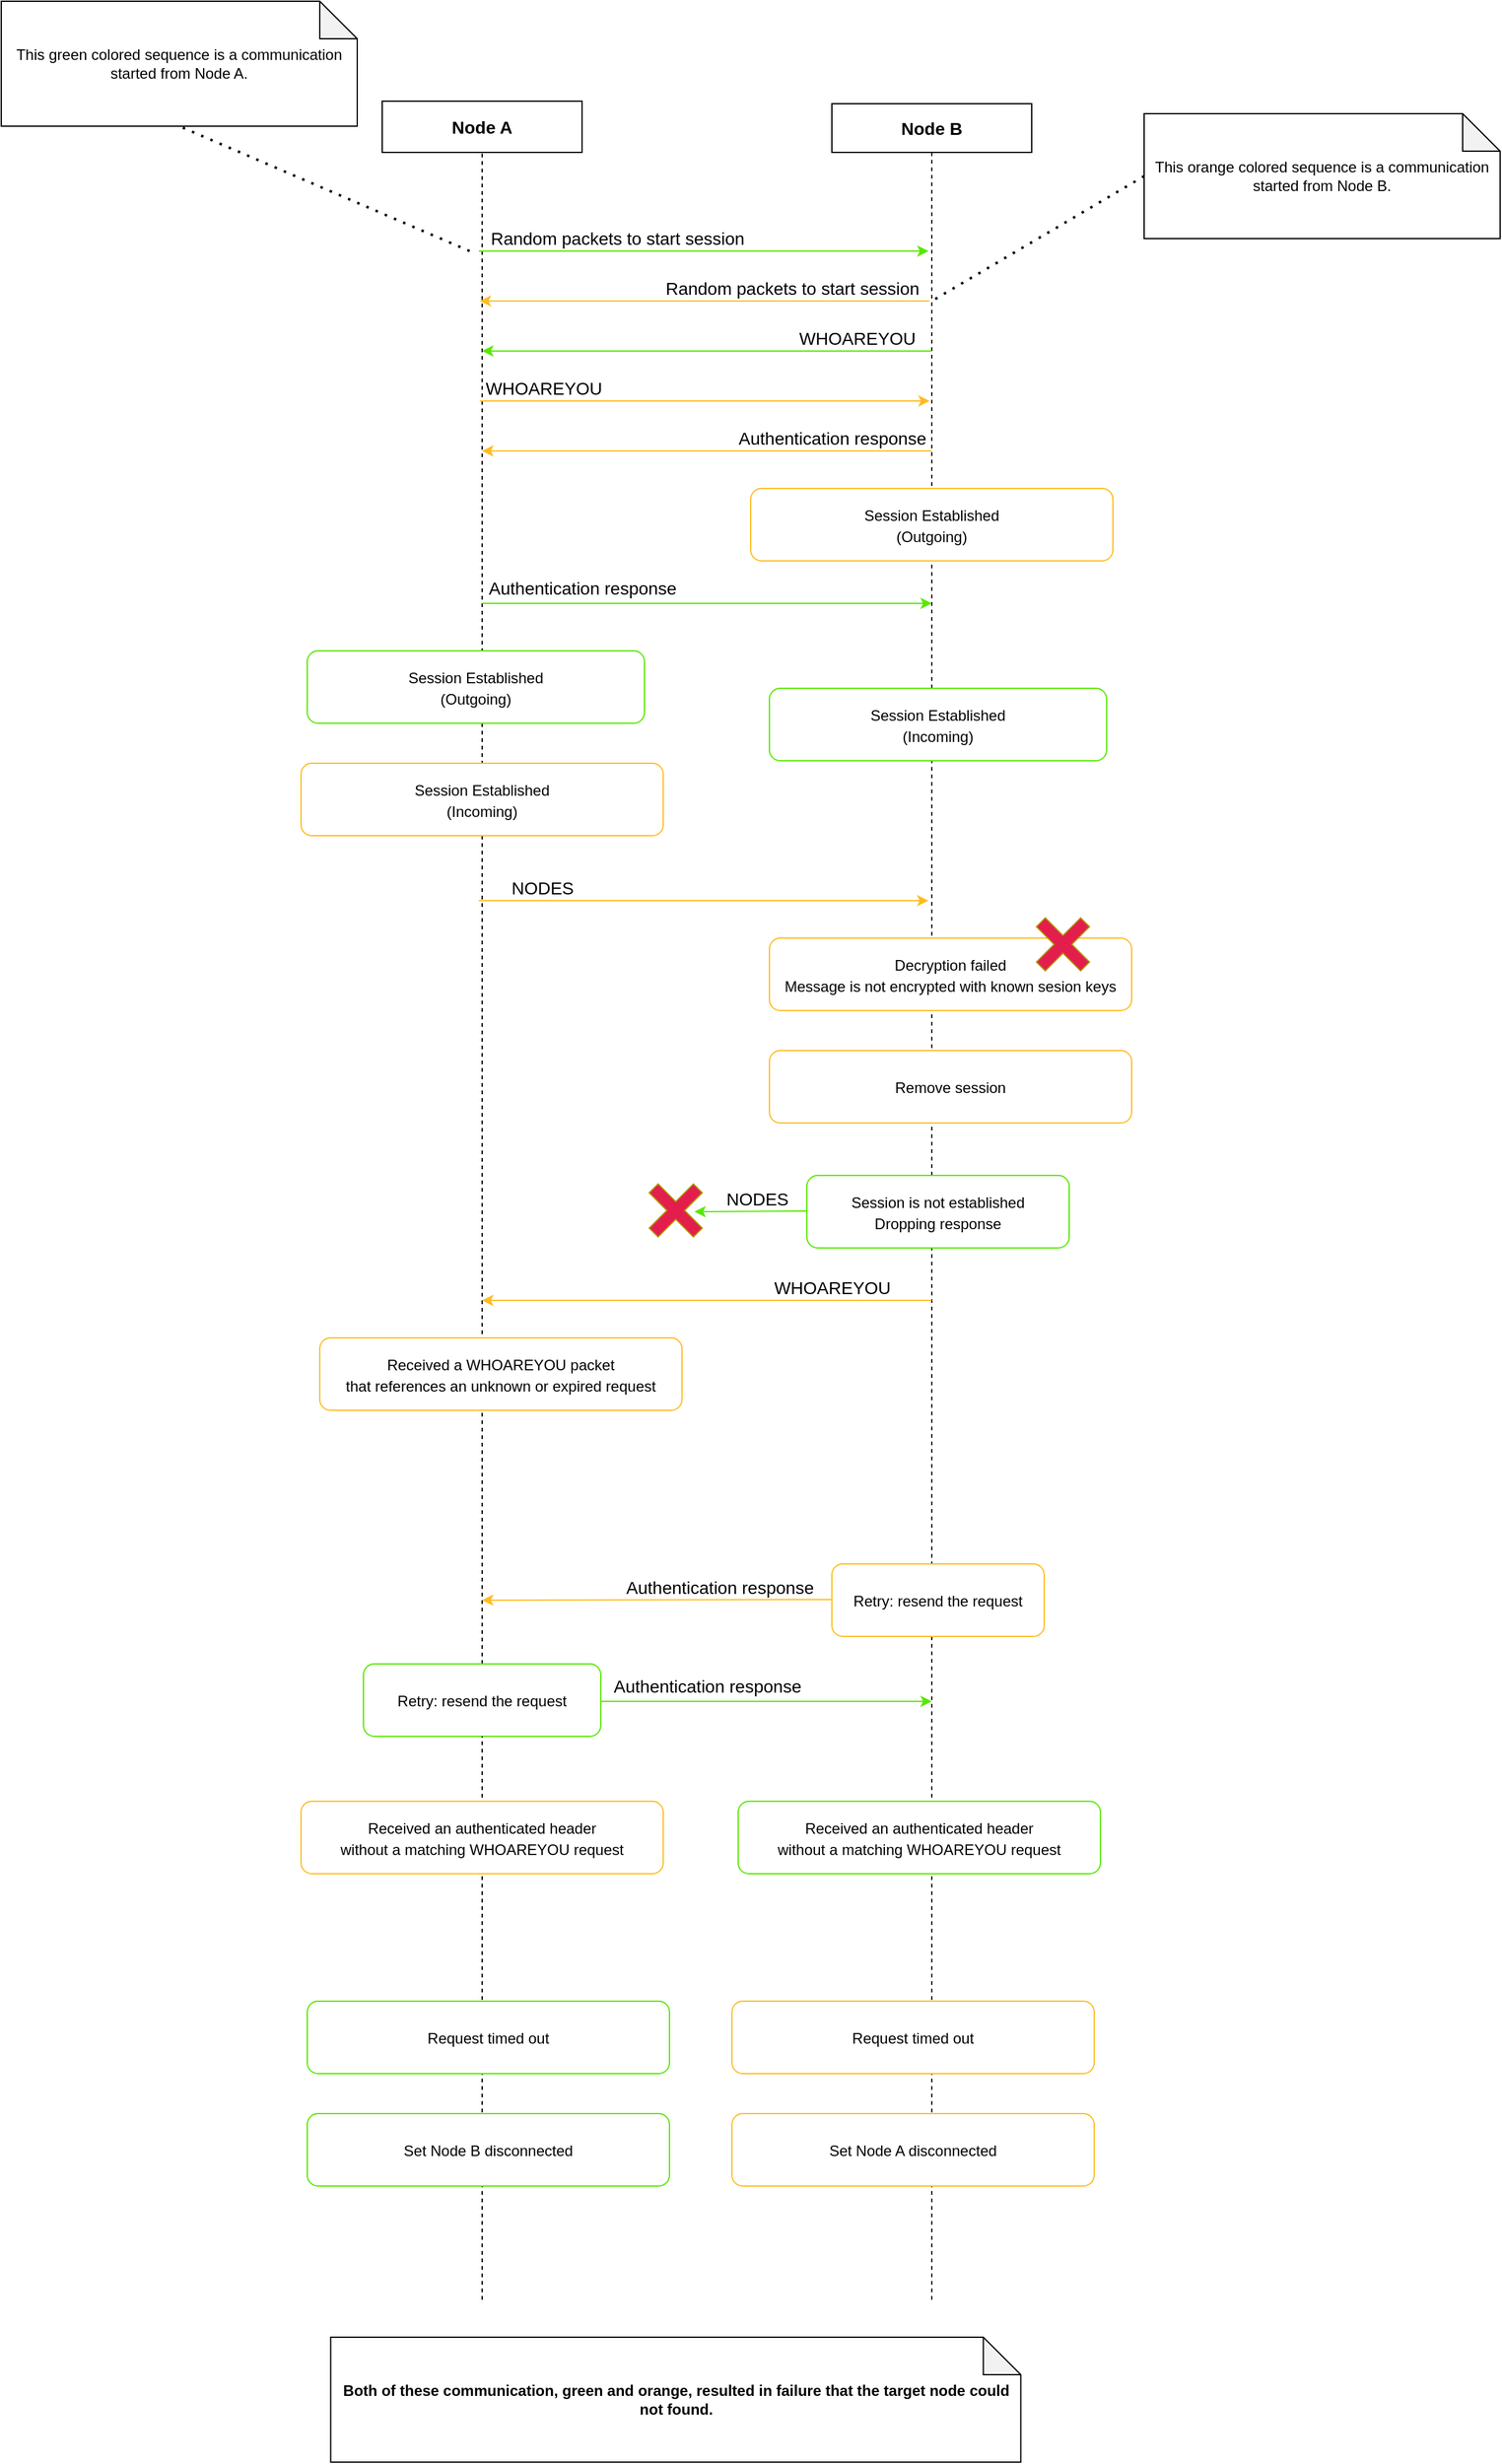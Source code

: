 <mxfile>
    <diagram id="ExdccTZqctQwAvQB16s_" name="Page-1">
        <mxGraphModel dx="1658" dy="1277" grid="1" gridSize="10" guides="1" tooltips="1" connect="1" arrows="1" fold="1" page="0" pageScale="1" pageWidth="827" pageHeight="1169" background="none" math="0" shadow="0">
            <root>
                <mxCell id="0"/>
                <mxCell id="1" parent="0"/>
                <mxCell id="2M91R3iAnrZrVvDSjcHK-1" value="Node A" style="rounded=0;whiteSpace=wrap;html=1;fontSize=14;fontStyle=1" parent="1" vertex="1">
                    <mxGeometry x="40" width="160" height="41" as="geometry"/>
                </mxCell>
                <mxCell id="2M91R3iAnrZrVvDSjcHK-2" value="Node B" style="rounded=0;whiteSpace=wrap;html=1;fontSize=14;fontStyle=1" parent="1" vertex="1">
                    <mxGeometry x="400" y="2" width="160" height="39" as="geometry"/>
                </mxCell>
                <mxCell id="2M91R3iAnrZrVvDSjcHK-28" value="" style="endArrow=none;dashed=1;html=1;fontSize=12;entryX=0.5;entryY=1;entryDx=0;entryDy=0;startArrow=none;" parent="1" target="2M91R3iAnrZrVvDSjcHK-1" edge="1" source="57">
                    <mxGeometry width="50" height="50" relative="1" as="geometry">
                        <mxPoint x="120" y="1850" as="sourcePoint"/>
                        <mxPoint x="570" y="240" as="targetPoint"/>
                    </mxGeometry>
                </mxCell>
                <mxCell id="2M91R3iAnrZrVvDSjcHK-29" value="" style="endArrow=none;dashed=1;html=1;fontSize=12;entryX=0.5;entryY=1;entryDx=0;entryDy=0;" parent="1" target="2M91R3iAnrZrVvDSjcHK-2" edge="1">
                    <mxGeometry width="50" height="50" relative="1" as="geometry">
                        <mxPoint x="480" y="1760" as="sourcePoint"/>
                        <mxPoint x="560" y="181" as="targetPoint"/>
                    </mxGeometry>
                </mxCell>
                <mxCell id="14" value="This green colored sequence is a communication started from Node A." style="shape=note;whiteSpace=wrap;html=1;backgroundOutline=1;darkOpacity=0.05;" parent="1" vertex="1">
                    <mxGeometry x="-265" y="-80" width="285" height="100" as="geometry"/>
                </mxCell>
                <mxCell id="25" value="&lt;span style=&quot;font-size: 12px&quot;&gt;Session Established&lt;br&gt;(Outgoing)&lt;br&gt;&lt;/span&gt;" style="rounded=1;whiteSpace=wrap;html=1;fontSize=14;strokeColor=#58E800;" parent="1" vertex="1">
                    <mxGeometry x="-20" y="440" width="270" height="58" as="geometry"/>
                </mxCell>
                <mxCell id="36" value="" style="endArrow=classic;html=1;fontSize=18;fillColor=#60a917;strokeColor=#58E800;" parent="1" edge="1">
                    <mxGeometry x="-162.62" y="-180" width="50" height="50" as="geometry">
                        <mxPoint x="117.38" y="120" as="sourcePoint"/>
                        <mxPoint x="477.38" y="120" as="targetPoint"/>
                    </mxGeometry>
                </mxCell>
                <mxCell id="37" value="Random packets to start session" style="edgeLabel;html=1;align=center;verticalAlign=middle;resizable=0;points=[];fontSize=14;" parent="36" vertex="1" connectable="0">
                    <mxGeometry relative="1" as="geometry">
                        <mxPoint x="-70" y="-10" as="offset"/>
                    </mxGeometry>
                </mxCell>
                <mxCell id="39" value="" style="endArrow=classic;html=1;fontSize=18;strokeColor=#58E800;" parent="1" edge="1">
                    <mxGeometry x="200" y="-210" width="50" height="50" as="geometry">
                        <mxPoint x="480" y="200" as="sourcePoint"/>
                        <mxPoint x="120" y="200" as="targetPoint"/>
                    </mxGeometry>
                </mxCell>
                <mxCell id="40" value="WHOAREYOU" style="edgeLabel;html=1;align=center;verticalAlign=middle;resizable=0;points=[];fontSize=14;" parent="39" vertex="1" connectable="0">
                    <mxGeometry relative="1" as="geometry">
                        <mxPoint x="120" y="-10" as="offset"/>
                    </mxGeometry>
                </mxCell>
                <mxCell id="41" value="" style="endArrow=classic;html=1;fontSize=18;fillColor=#e3c800;strokeColor=#FFBC21;" parent="1" edge="1">
                    <mxGeometry x="-151.87" y="-210" width="50" height="50" as="geometry">
                        <mxPoint x="478.13" y="160" as="sourcePoint"/>
                        <mxPoint x="118.13" y="160" as="targetPoint"/>
                    </mxGeometry>
                </mxCell>
                <mxCell id="42" value="Random packets to start session" style="edgeLabel;html=1;align=center;verticalAlign=middle;resizable=0;points=[];fontSize=14;" parent="41" vertex="1" connectable="0">
                    <mxGeometry relative="1" as="geometry">
                        <mxPoint x="70" y="-10" as="offset"/>
                    </mxGeometry>
                </mxCell>
                <mxCell id="43" value="" style="endArrow=classic;html=1;fontSize=18;fillColor=#60a917;strokeColor=#58E800;" parent="1" edge="1">
                    <mxGeometry x="-160" y="102" width="50" height="50" as="geometry">
                        <mxPoint x="120" y="402" as="sourcePoint"/>
                        <mxPoint x="480" y="402" as="targetPoint"/>
                    </mxGeometry>
                </mxCell>
                <mxCell id="44" value="Authentication response" style="edgeLabel;html=1;align=center;verticalAlign=middle;resizable=0;points=[];fontSize=14;" parent="43" vertex="1" connectable="0">
                    <mxGeometry relative="1" as="geometry">
                        <mxPoint x="-100" y="-12" as="offset"/>
                    </mxGeometry>
                </mxCell>
                <mxCell id="45" value="&lt;span style=&quot;font-size: 12px&quot;&gt;Decryption failed&lt;br&gt;Message is not encrypted with known sesion keys&lt;br&gt;&lt;/span&gt;" style="rounded=1;whiteSpace=wrap;html=1;fontSize=14;strokeColor=#FFBC21;" parent="1" vertex="1">
                    <mxGeometry x="350" y="670" width="290" height="58" as="geometry"/>
                </mxCell>
                <mxCell id="46" value="" style="endArrow=classic;html=1;fontSize=18;fillColor=#e3c800;strokeColor=#FFBC21;" parent="1" edge="1">
                    <mxGeometry x="-141.75" y="-400" width="50" height="50" as="geometry">
                        <mxPoint x="118.25" y="240" as="sourcePoint"/>
                        <mxPoint x="478.25" y="240" as="targetPoint"/>
                    </mxGeometry>
                </mxCell>
                <mxCell id="47" value="WHOAREYOU" style="edgeLabel;html=1;align=center;verticalAlign=middle;resizable=0;points=[];fontSize=14;" parent="46" vertex="1" connectable="0">
                    <mxGeometry relative="1" as="geometry">
                        <mxPoint x="-130" y="-10" as="offset"/>
                    </mxGeometry>
                </mxCell>
                <mxCell id="48" value="&lt;span style=&quot;font-size: 12px&quot;&gt;Session Established&lt;br&gt;(Incoming)&lt;br&gt;&lt;/span&gt;" style="rounded=1;whiteSpace=wrap;html=1;fontSize=14;strokeColor=#58E800;" parent="1" vertex="1">
                    <mxGeometry x="350" y="470" width="270" height="58" as="geometry"/>
                </mxCell>
                <mxCell id="49" value="" style="endArrow=classic;html=1;fontSize=18;fillColor=#e3c800;strokeColor=#FFBC21;" parent="1" edge="1">
                    <mxGeometry x="-150" y="-90" width="50" height="50" as="geometry">
                        <mxPoint x="480" y="280" as="sourcePoint"/>
                        <mxPoint x="120" y="280" as="targetPoint"/>
                    </mxGeometry>
                </mxCell>
                <mxCell id="50" value="Authentication response" style="edgeLabel;html=1;align=center;verticalAlign=middle;resizable=0;points=[];fontSize=14;" parent="49" vertex="1" connectable="0">
                    <mxGeometry relative="1" as="geometry">
                        <mxPoint x="100" y="-10" as="offset"/>
                    </mxGeometry>
                </mxCell>
                <mxCell id="51" value="&lt;span style=&quot;font-size: 12px&quot;&gt;Session Established&lt;/span&gt;&lt;br style=&quot;font-size: 12px&quot;&gt;&lt;span style=&quot;font-size: 12px&quot;&gt;(Outgoing)&lt;/span&gt;&lt;span style=&quot;font-size: 12px&quot;&gt;&lt;br&gt;&lt;/span&gt;" style="rounded=1;whiteSpace=wrap;html=1;fontSize=14;strokeColor=#FFBC21;" parent="1" vertex="1">
                    <mxGeometry x="335" y="310" width="290" height="58" as="geometry"/>
                </mxCell>
                <mxCell id="52" value="&lt;span style=&quot;font-size: 12px&quot;&gt;Remove session&lt;br&gt;&lt;/span&gt;" style="rounded=1;whiteSpace=wrap;html=1;fontSize=14;strokeColor=#FFBC21;" parent="1" vertex="1">
                    <mxGeometry x="350" y="760" width="290" height="58" as="geometry"/>
                </mxCell>
                <mxCell id="53" value="" style="endArrow=classic;html=1;fontSize=18;strokeColor=#58E800;" parent="1" edge="1">
                    <mxGeometry x="100" y="478.5" width="50" height="50" as="geometry">
                        <mxPoint x="380" y="888.5" as="sourcePoint"/>
                        <mxPoint x="290" y="889" as="targetPoint"/>
                    </mxGeometry>
                </mxCell>
                <mxCell id="54" value="NODES" style="edgeLabel;html=1;align=center;verticalAlign=middle;resizable=0;points=[];fontSize=14;" parent="53" vertex="1" connectable="0">
                    <mxGeometry relative="1" as="geometry">
                        <mxPoint x="5" y="-10" as="offset"/>
                    </mxGeometry>
                </mxCell>
                <mxCell id="55" value="&lt;span style=&quot;font-size: 12px&quot;&gt;Session Established&lt;br&gt;(Incoming)&lt;br&gt;&lt;/span&gt;" style="rounded=1;whiteSpace=wrap;html=1;fontSize=14;strokeColor=#FFBC21;" parent="1" vertex="1">
                    <mxGeometry x="-25" y="530" width="290" height="58" as="geometry"/>
                </mxCell>
                <mxCell id="60" value="This orange colored sequence is a communication started from Node B." style="shape=note;whiteSpace=wrap;html=1;backgroundOutline=1;darkOpacity=0.05;" parent="1" vertex="1">
                    <mxGeometry x="650" y="10" width="285" height="100" as="geometry"/>
                </mxCell>
                <mxCell id="61" value="" style="endArrow=none;dashed=1;html=1;dashPattern=1 3;strokeWidth=2;fontSize=14;fontColor=#F7FF19;entryX=0.5;entryY=1;entryDx=0;entryDy=0;entryPerimeter=0;" parent="1" target="14" edge="1">
                    <mxGeometry width="50" height="50" relative="1" as="geometry">
                        <mxPoint x="110" y="120" as="sourcePoint"/>
                        <mxPoint x="-360" y="420" as="targetPoint"/>
                    </mxGeometry>
                </mxCell>
                <mxCell id="62" value="" style="endArrow=none;dashed=1;html=1;dashPattern=1 3;strokeWidth=2;fontSize=14;fontColor=#F7FF19;exitX=0;exitY=0.5;exitDx=0;exitDy=0;exitPerimeter=0;" parent="1" source="60" edge="1">
                    <mxGeometry width="50" height="50" relative="1" as="geometry">
                        <mxPoint x="120" y="310" as="sourcePoint"/>
                        <mxPoint x="480" y="160" as="targetPoint"/>
                    </mxGeometry>
                </mxCell>
                <mxCell id="63" value="&lt;span style=&quot;font-size: 12px&quot;&gt;Received a WHOAREYOU packet&lt;br&gt;that references an unknown or expired request&lt;br&gt;&lt;/span&gt;" style="rounded=1;whiteSpace=wrap;html=1;fontSize=14;strokeColor=#FFBC21;" parent="1" vertex="1">
                    <mxGeometry x="-10" y="990" width="290" height="58" as="geometry"/>
                </mxCell>
                <mxCell id="31" value="" style="shape=cross;whiteSpace=wrap;html=1;fontSize=12;rotation=45;fillColor=#E31E4C;fontColor=#000000;strokeColor=#B09500;" parent="1" vertex="1">
                    <mxGeometry x="250" y="863" width="50" height="50" as="geometry"/>
                </mxCell>
                <mxCell id="71" value="&lt;span style=&quot;font-size: 12px&quot;&gt;Received an authenticated header&lt;/span&gt;&lt;br style=&quot;font-size: 12px&quot;&gt;&lt;span style=&quot;font-size: 12px&quot;&gt;without a matching WHOAREYOU request&lt;/span&gt;&lt;span style=&quot;font-size: 12px&quot;&gt;&lt;br&gt;&lt;/span&gt;" style="rounded=1;whiteSpace=wrap;html=1;fontSize=14;strokeColor=#58E800;" parent="1" vertex="1">
                    <mxGeometry x="325" y="1361" width="290" height="58" as="geometry"/>
                </mxCell>
                <mxCell id="75" value="Both of these communication, green and orange, resulted in failure that the target node could not found." style="shape=note;whiteSpace=wrap;html=1;backgroundOutline=1;darkOpacity=0.05;fontStyle=1" parent="1" vertex="1">
                    <mxGeometry x="-1.25" y="1790" width="552.5" height="100" as="geometry"/>
                </mxCell>
                <mxCell id="86" value="&lt;span style=&quot;font-size: 12px&quot;&gt;Request timed out&lt;br&gt;&lt;/span&gt;" style="rounded=1;whiteSpace=wrap;html=1;fontSize=14;strokeColor=#FFBC21;" parent="1" vertex="1">
                    <mxGeometry x="320" y="1521" width="290" height="58" as="geometry"/>
                </mxCell>
                <mxCell id="87" value="" style="endArrow=classic;html=1;fontSize=18;fillColor=#e3c800;strokeColor=#FFBC21;" edge="1" parent="1">
                    <mxGeometry x="-142.75" width="50" height="50" as="geometry">
                        <mxPoint x="117.25" y="640" as="sourcePoint"/>
                        <mxPoint x="477.25" y="640" as="targetPoint"/>
                    </mxGeometry>
                </mxCell>
                <mxCell id="88" value="NODES" style="edgeLabel;html=1;align=center;verticalAlign=middle;resizable=0;points=[];fontSize=14;" vertex="1" connectable="0" parent="87">
                    <mxGeometry relative="1" as="geometry">
                        <mxPoint x="-130" y="-10" as="offset"/>
                    </mxGeometry>
                </mxCell>
                <mxCell id="89" value="&lt;span style=&quot;font-size: 12px&quot;&gt;Session is not established&lt;br&gt;Dropping response&lt;br&gt;&lt;/span&gt;" style="rounded=1;whiteSpace=wrap;html=1;fontSize=14;strokeColor=#58E800;" vertex="1" parent="1">
                    <mxGeometry x="380" y="860" width="210" height="58" as="geometry"/>
                </mxCell>
                <mxCell id="94" value="" style="shape=cross;whiteSpace=wrap;html=1;fontSize=12;rotation=45;fillColor=#E31E4C;fontColor=#000000;strokeColor=#B09500;" vertex="1" parent="1">
                    <mxGeometry x="560" y="650" width="50" height="50" as="geometry"/>
                </mxCell>
                <mxCell id="95" value="" style="endArrow=classic;html=1;fontSize=18;fillColor=#e3c800;strokeColor=#FFBC21;" edge="1" parent="1">
                    <mxGeometry x="-150" y="590" width="50" height="50" as="geometry">
                        <mxPoint x="480" y="960" as="sourcePoint"/>
                        <mxPoint x="120" y="960" as="targetPoint"/>
                    </mxGeometry>
                </mxCell>
                <mxCell id="96" value="WHOAREYOU" style="edgeLabel;html=1;align=center;verticalAlign=middle;resizable=0;points=[];fontSize=14;" vertex="1" connectable="0" parent="95">
                    <mxGeometry relative="1" as="geometry">
                        <mxPoint x="100" y="-10" as="offset"/>
                    </mxGeometry>
                </mxCell>
                <mxCell id="97" value="&lt;span style=&quot;font-size: 12px&quot;&gt;Retry: resend the request&lt;br&gt;&lt;/span&gt;" style="rounded=1;whiteSpace=wrap;html=1;fontSize=14;strokeColor=#FFBC21;" vertex="1" parent="1">
                    <mxGeometry x="400" y="1171" width="170" height="58" as="geometry"/>
                </mxCell>
                <mxCell id="98" value="" style="endArrow=classic;html=1;fontSize=18;fillColor=#e3c800;strokeColor=#FFBC21;" edge="1" parent="1">
                    <mxGeometry x="-230" y="829.5" width="50" height="50" as="geometry">
                        <mxPoint x="400" y="1199.5" as="sourcePoint"/>
                        <mxPoint x="120" y="1200" as="targetPoint"/>
                    </mxGeometry>
                </mxCell>
                <mxCell id="99" value="Authentication response" style="edgeLabel;html=1;align=center;verticalAlign=middle;resizable=0;points=[];fontSize=14;" vertex="1" connectable="0" parent="98">
                    <mxGeometry relative="1" as="geometry">
                        <mxPoint x="50" y="-10" as="offset"/>
                    </mxGeometry>
                </mxCell>
                <mxCell id="57" value="&lt;span style=&quot;font-size: 12px&quot;&gt;Retry: resend the request&lt;/span&gt;&lt;span style=&quot;font-size: 12px&quot;&gt;&lt;br&gt;&lt;/span&gt;" style="rounded=1;whiteSpace=wrap;html=1;fontSize=14;strokeColor=#58E800;" parent="1" vertex="1">
                    <mxGeometry x="25" y="1251" width="190" height="58" as="geometry"/>
                </mxCell>
                <mxCell id="100" value="" style="endArrow=none;dashed=1;html=1;fontSize=12;entryX=0.5;entryY=1;entryDx=0;entryDy=0;" edge="1" parent="1" target="57">
                    <mxGeometry width="50" height="50" relative="1" as="geometry">
                        <mxPoint x="120" y="1760" as="sourcePoint"/>
                        <mxPoint x="120" y="41" as="targetPoint"/>
                    </mxGeometry>
                </mxCell>
                <mxCell id="101" value="" style="endArrow=classic;html=1;fontSize=18;fillColor=#60a917;strokeColor=#58E800;" edge="1" parent="1">
                    <mxGeometry x="-65" y="981" width="50" height="50" as="geometry">
                        <mxPoint x="215" y="1281" as="sourcePoint"/>
                        <mxPoint x="480" y="1281" as="targetPoint"/>
                    </mxGeometry>
                </mxCell>
                <mxCell id="102" value="Authentication response" style="edgeLabel;html=1;align=center;verticalAlign=middle;resizable=0;points=[];fontSize=14;" vertex="1" connectable="0" parent="101">
                    <mxGeometry relative="1" as="geometry">
                        <mxPoint x="-48" y="-12" as="offset"/>
                    </mxGeometry>
                </mxCell>
                <mxCell id="68" value="&lt;span style=&quot;font-size: 12px&quot;&gt;Received an authenticated header&lt;br&gt;without a matching WHOAREYOU request&lt;br&gt;&lt;/span&gt;" style="rounded=1;whiteSpace=wrap;html=1;fontSize=14;strokeColor=#FFBC21;" parent="1" vertex="1">
                    <mxGeometry x="-25" y="1361" width="290" height="58" as="geometry"/>
                </mxCell>
                <mxCell id="103" value="&lt;span style=&quot;font-size: 12px&quot;&gt;Set Node A disconnected&lt;/span&gt;&lt;span style=&quot;font-size: 12px&quot;&gt;&lt;br&gt;&lt;/span&gt;" style="rounded=1;whiteSpace=wrap;html=1;fontSize=14;strokeColor=#FFBC21;" vertex="1" parent="1">
                    <mxGeometry x="320" y="1611" width="290" height="58" as="geometry"/>
                </mxCell>
                <mxCell id="72" value="&lt;span style=&quot;font-size: 12px&quot;&gt;Request timed out&lt;br&gt;&lt;/span&gt;" style="rounded=1;whiteSpace=wrap;html=1;fontSize=14;strokeColor=#58E800;" parent="1" vertex="1">
                    <mxGeometry x="-20" y="1521" width="290" height="58" as="geometry"/>
                </mxCell>
                <mxCell id="74" value="&lt;span style=&quot;font-size: 12px&quot;&gt;Set Node B disconnected&lt;br&gt;&lt;/span&gt;" style="rounded=1;whiteSpace=wrap;html=1;fontSize=14;strokeColor=#58E800;" parent="1" vertex="1">
                    <mxGeometry x="-20" y="1611" width="290" height="58" as="geometry"/>
                </mxCell>
            </root>
        </mxGraphModel>
    </diagram>
</mxfile>